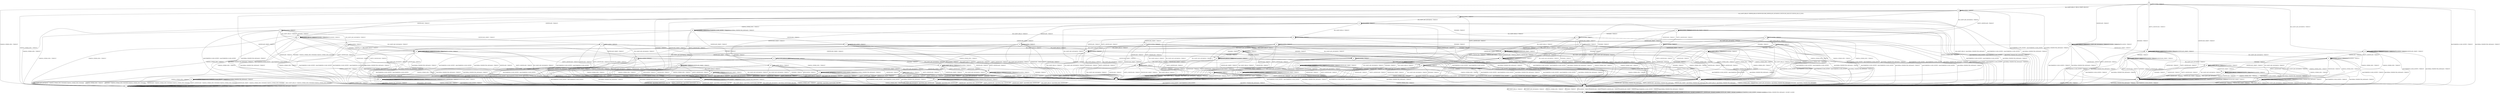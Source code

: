 digraph g {

	s0 [shape="circle" label="s0"];
	s1 [shape="circle" label="s1"];
	s2 [shape="circle" label="s2"];
	s3 [shape="circle" label="s3"];
	s4 [shape="circle" label="s4"];
	s5 [shape="circle" label="s5"];
	s6 [shape="circle" label="s6"];
	s7 [shape="circle" label="s7"];
	s8 [shape="circle" label="s8"];
	s9 [shape="circle" label="s9"];
	s10 [shape="circle" label="s10"];
	s11 [shape="circle" label="s11"];
	s12 [shape="circle" label="s12"];
	s13 [shape="circle" label="s13"];
	s14 [shape="circle" label="s14"];
	s15 [shape="circle" label="s15"];
	s16 [shape="circle" label="s16"];
	s17 [shape="circle" label="s17"];
	s18 [shape="circle" label="s18"];
	s19 [shape="circle" label="s19"];
	s20 [shape="circle" label="s20"];
	s21 [shape="circle" label="s21"];
	s22 [shape="circle" label="s22"];
	s23 [shape="circle" label="s23"];
	s24 [shape="circle" label="s24"];
	s25 [shape="circle" label="s25"];
	s26 [shape="circle" label="s26"];
	s27 [shape="circle" label="s27"];
	s28 [shape="circle" label="s28"];
	s29 [shape="circle" label="s29"];
	s30 [shape="circle" label="s30"];
	s31 [shape="circle" label="s31"];
	s32 [shape="circle" label="s32"];
	s33 [shape="circle" label="s33"];
	s34 [shape="circle" label="s34"];
	s35 [shape="circle" label="s35"];
	s36 [shape="circle" label="s36"];
	s37 [shape="circle" label="s37"];
	s38 [shape="circle" label="s38"];
	s39 [shape="circle" label="s39"];
	s40 [shape="circle" label="s40"];
	s41 [shape="circle" label="s41"];
	s42 [shape="circle" label="s42"];
	s43 [shape="circle" label="s43"];
	s44 [shape="circle" label="s44"];
	s45 [shape="circle" label="s45"];
	s46 [shape="circle" label="s46"];
	s47 [shape="circle" label="s47"];
	s48 [shape="circle" label="s48"];
	s49 [shape="circle" label="s49"];
	s50 [shape="circle" label="s50"];
	s51 [shape="circle" label="s51"];
	s52 [shape="circle" label="s52"];
	s53 [shape="circle" label="s53"];
	s54 [shape="circle" label="s54"];
	s55 [shape="circle" label="s55"];
	s56 [shape="circle" label="s56"];
	s57 [shape="circle" label="s57"];
	s58 [shape="circle" label="s58"];
	s59 [shape="circle" label="s59"];
	s0 -> s2 [label="DH_CLIENT_HELLO / HELLO_VERIFY_REQUEST"];
	s0 -> s38 [label="DH_CLIENT_KEY_EXCHANGE / TIMEOUT"];
	s0 -> s1 [label="CHANGE_CIPHER_SPEC / TIMEOUT"];
	s0 -> s29 [label="FINISHED / TIMEOUT"];
	s0 -> s0 [label="APPLICATION / TIMEOUT"];
	s0 -> s16 [label="CERTIFICATE / TIMEOUT"];
	s0 -> s26 [label="EMPTY_CERTIFICATE / TIMEOUT"];
	s0 -> s29 [label="CERTIFICATE_VERIFY / TIMEOUT"];
	s0 -> s5 [label="Alert(WARNING,CLOSE_NOTIFY) / TIMEOUT"];
	s0 -> s5 [label="Alert(FATAL,UNEXPECTED_MESSAGE) / TIMEOUT"];
	s1 -> s1 [label="DH_CLIENT_HELLO / TIMEOUT"];
	s1 -> s1 [label="DH_CLIENT_KEY_EXCHANGE / TIMEOUT"];
	s1 -> s1 [label="CHANGE_CIPHER_SPEC / TIMEOUT"];
	s1 -> s1 [label="FINISHED / TIMEOUT"];
	s1 -> s1 [label="APPLICATION / TIMEOUT"];
	s1 -> s1 [label="CERTIFICATE / TIMEOUT"];
	s1 -> s1 [label="EMPTY_CERTIFICATE / TIMEOUT"];
	s1 -> s1 [label="CERTIFICATE_VERIFY / TIMEOUT"];
	s1 -> s1 [label="Alert(WARNING,CLOSE_NOTIFY) / TIMEOUT"];
	s1 -> s1 [label="Alert(FATAL,UNEXPECTED_MESSAGE) / TIMEOUT"];
	s2 -> s3 [label="DH_CLIENT_HELLO / SERVER_HELLO,CERTIFICATE,DHE_SERVER_KEY_EXCHANGE,CERTIFICATE_REQUEST,SERVER_HELLO_DONE"];
	s2 -> s12 [label="DH_CLIENT_KEY_EXCHANGE / TIMEOUT"];
	s2 -> s1 [label="CHANGE_CIPHER_SPEC / TIMEOUT"];
	s2 -> s4 [label="FINISHED / TIMEOUT"];
	s2 -> s2 [label="APPLICATION / TIMEOUT"];
	s2 -> s17 [label="CERTIFICATE / TIMEOUT"];
	s2 -> s19 [label="EMPTY_CERTIFICATE / TIMEOUT"];
	s2 -> s4 [label="CERTIFICATE_VERIFY / TIMEOUT"];
	s2 -> s5 [label="Alert(WARNING,CLOSE_NOTIFY) / Alert(WARNING,CLOSE_NOTIFY)"];
	s2 -> s5 [label="Alert(FATAL,UNEXPECTED_MESSAGE) / TIMEOUT"];
	s3 -> s5 [label="DH_CLIENT_HELLO / Alert(FATAL,UNEXPECTED_MESSAGE)"];
	s3 -> s31 [label="DH_CLIENT_KEY_EXCHANGE / TIMEOUT"];
	s3 -> s1 [label="CHANGE_CIPHER_SPEC / TIMEOUT"];
	s3 -> s4 [label="FINISHED / TIMEOUT"];
	s3 -> s3 [label="APPLICATION / TIMEOUT"];
	s3 -> s7 [label="CERTIFICATE / TIMEOUT"];
	s3 -> s11 [label="EMPTY_CERTIFICATE / TIMEOUT"];
	s3 -> s4 [label="CERTIFICATE_VERIFY / TIMEOUT"];
	s3 -> s5 [label="Alert(WARNING,CLOSE_NOTIFY) / Alert(WARNING,CLOSE_NOTIFY)"];
	s3 -> s5 [label="Alert(FATAL,UNEXPECTED_MESSAGE) / TIMEOUT"];
	s4 -> s4 [label="DH_CLIENT_HELLO / TIMEOUT"];
	s4 -> s4 [label="DH_CLIENT_KEY_EXCHANGE / TIMEOUT"];
	s4 -> s1 [label="CHANGE_CIPHER_SPEC / TIMEOUT"];
	s4 -> s4 [label="FINISHED / TIMEOUT"];
	s4 -> s4 [label="APPLICATION / TIMEOUT"];
	s4 -> s4 [label="CERTIFICATE / TIMEOUT"];
	s4 -> s4 [label="EMPTY_CERTIFICATE / TIMEOUT"];
	s4 -> s4 [label="CERTIFICATE_VERIFY / TIMEOUT"];
	s4 -> s5 [label="Alert(WARNING,CLOSE_NOTIFY) / Alert(WARNING,CLOSE_NOTIFY)"];
	s4 -> s5 [label="Alert(FATAL,UNEXPECTED_MESSAGE) / TIMEOUT"];
	s5 -> s6 [label="DH_CLIENT_HELLO / TIMEOUT"];
	s5 -> s6 [label="DH_CLIENT_KEY_EXCHANGE / TIMEOUT"];
	s5 -> s6 [label="CHANGE_CIPHER_SPEC / TIMEOUT"];
	s5 -> s6 [label="FINISHED / TIMEOUT"];
	s5 -> s6 [label="APPLICATION / TIMEOUT"];
	s5 -> s6 [label="CERTIFICATE / TIMEOUT"];
	s5 -> s6 [label="EMPTY_CERTIFICATE / TIMEOUT"];
	s5 -> s6 [label="CERTIFICATE_VERIFY / TIMEOUT"];
	s5 -> s6 [label="Alert(WARNING,CLOSE_NOTIFY) / TIMEOUT"];
	s5 -> s6 [label="Alert(FATAL,UNEXPECTED_MESSAGE) / TIMEOUT"];
	s6 -> s6 [label="DH_CLIENT_HELLO / SOCKET_CLOSED"];
	s6 -> s6 [label="DH_CLIENT_KEY_EXCHANGE / SOCKET_CLOSED"];
	s6 -> s6 [label="CHANGE_CIPHER_SPEC / SOCKET_CLOSED"];
	s6 -> s6 [label="FINISHED / SOCKET_CLOSED"];
	s6 -> s6 [label="APPLICATION / SOCKET_CLOSED"];
	s6 -> s6 [label="CERTIFICATE / SOCKET_CLOSED"];
	s6 -> s6 [label="EMPTY_CERTIFICATE / SOCKET_CLOSED"];
	s6 -> s6 [label="CERTIFICATE_VERIFY / SOCKET_CLOSED"];
	s6 -> s6 [label="Alert(WARNING,CLOSE_NOTIFY) / SOCKET_CLOSED"];
	s6 -> s6 [label="Alert(FATAL,UNEXPECTED_MESSAGE) / SOCKET_CLOSED"];
	s7 -> s17 [label="DH_CLIENT_HELLO / TIMEOUT"];
	s7 -> s8 [label="DH_CLIENT_KEY_EXCHANGE / TIMEOUT"];
	s7 -> s1 [label="CHANGE_CIPHER_SPEC / TIMEOUT"];
	s7 -> s17 [label="FINISHED / TIMEOUT"];
	s7 -> s7 [label="APPLICATION / TIMEOUT"];
	s7 -> s4 [label="CERTIFICATE / TIMEOUT"];
	s7 -> s4 [label="EMPTY_CERTIFICATE / TIMEOUT"];
	s7 -> s20 [label="CERTIFICATE_VERIFY / TIMEOUT"];
	s7 -> s5 [label="Alert(WARNING,CLOSE_NOTIFY) / Alert(WARNING,CLOSE_NOTIFY)"];
	s7 -> s5 [label="Alert(FATAL,UNEXPECTED_MESSAGE) / TIMEOUT"];
	s8 -> s18 [label="DH_CLIENT_HELLO / TIMEOUT"];
	s8 -> s4 [label="DH_CLIENT_KEY_EXCHANGE / TIMEOUT"];
	s8 -> s1 [label="CHANGE_CIPHER_SPEC / TIMEOUT"];
	s8 -> s18 [label="FINISHED / TIMEOUT"];
	s8 -> s8 [label="APPLICATION / TIMEOUT"];
	s8 -> s4 [label="CERTIFICATE / TIMEOUT"];
	s8 -> s4 [label="EMPTY_CERTIFICATE / TIMEOUT"];
	s8 -> s9 [label="CERTIFICATE_VERIFY / TIMEOUT"];
	s8 -> s5 [label="Alert(WARNING,CLOSE_NOTIFY) / Alert(WARNING,CLOSE_NOTIFY)"];
	s8 -> s5 [label="Alert(FATAL,UNEXPECTED_MESSAGE) / TIMEOUT"];
	s9 -> s39 [label="DH_CLIENT_HELLO / TIMEOUT"];
	s9 -> s4 [label="DH_CLIENT_KEY_EXCHANGE / TIMEOUT"];
	s9 -> s10 [label="CHANGE_CIPHER_SPEC / TIMEOUT"];
	s9 -> s25 [label="FINISHED / TIMEOUT"];
	s9 -> s9 [label="APPLICATION / TIMEOUT"];
	s9 -> s4 [label="CERTIFICATE / TIMEOUT"];
	s9 -> s4 [label="EMPTY_CERTIFICATE / TIMEOUT"];
	s9 -> s4 [label="CERTIFICATE_VERIFY / TIMEOUT"];
	s9 -> s5 [label="Alert(WARNING,CLOSE_NOTIFY) / Alert(WARNING,CLOSE_NOTIFY)"];
	s9 -> s5 [label="Alert(FATAL,UNEXPECTED_MESSAGE) / TIMEOUT"];
	s10 -> s4 [label="DH_CLIENT_HELLO / TIMEOUT"];
	s10 -> s4 [label="DH_CLIENT_KEY_EXCHANGE / TIMEOUT"];
	s10 -> s1 [label="CHANGE_CIPHER_SPEC / TIMEOUT"];
	s10 -> s15 [label="FINISHED / CHANGE_CIPHER_SPEC,FINISHED,CHANGE_CIPHER_SPEC,FINISHED"];
	s10 -> s10 [label="APPLICATION / TIMEOUT"];
	s10 -> s4 [label="CERTIFICATE / TIMEOUT"];
	s10 -> s4 [label="EMPTY_CERTIFICATE / TIMEOUT"];
	s10 -> s4 [label="CERTIFICATE_VERIFY / TIMEOUT"];
	s10 -> s10 [label="Alert(WARNING,CLOSE_NOTIFY) / TIMEOUT"];
	s10 -> s10 [label="Alert(FATAL,UNEXPECTED_MESSAGE) / TIMEOUT"];
	s11 -> s11 [label="DH_CLIENT_HELLO / TIMEOUT"];
	s11 -> s48 [label="DH_CLIENT_KEY_EXCHANGE / TIMEOUT"];
	s11 -> s13 [label="CHANGE_CIPHER_SPEC / TIMEOUT"];
	s11 -> s11 [label="FINISHED / TIMEOUT"];
	s11 -> s11 [label="APPLICATION / TIMEOUT"];
	s11 -> s4 [label="CERTIFICATE / TIMEOUT"];
	s11 -> s4 [label="EMPTY_CERTIFICATE / TIMEOUT"];
	s11 -> s11 [label="CERTIFICATE_VERIFY / TIMEOUT"];
	s11 -> s5 [label="Alert(WARNING,CLOSE_NOTIFY) / Alert(WARNING,CLOSE_NOTIFY)"];
	s11 -> s5 [label="Alert(FATAL,UNEXPECTED_MESSAGE) / TIMEOUT"];
	s12 -> s47 [label="DH_CLIENT_HELLO / TIMEOUT"];
	s12 -> s4 [label="DH_CLIENT_KEY_EXCHANGE / TIMEOUT"];
	s12 -> s14 [label="CHANGE_CIPHER_SPEC / TIMEOUT"];
	s12 -> s21 [label="FINISHED / TIMEOUT"];
	s12 -> s12 [label="APPLICATION / TIMEOUT"];
	s12 -> s30 [label="CERTIFICATE / TIMEOUT"];
	s12 -> s30 [label="EMPTY_CERTIFICATE / TIMEOUT"];
	s12 -> s12 [label="CERTIFICATE_VERIFY / TIMEOUT"];
	s12 -> s5 [label="Alert(WARNING,CLOSE_NOTIFY) / Alert(WARNING,CLOSE_NOTIFY)"];
	s12 -> s5 [label="Alert(FATAL,UNEXPECTED_MESSAGE) / TIMEOUT"];
	s13 -> s5 [label="DH_CLIENT_HELLO / Alert(FATAL,BAD_CERTIFICATE)"];
	s13 -> s5 [label="DH_CLIENT_KEY_EXCHANGE / Alert(FATAL,BAD_CERTIFICATE)"];
	s13 -> s1 [label="CHANGE_CIPHER_SPEC / TIMEOUT"];
	s13 -> s5 [label="FINISHED / Alert(FATAL,BAD_CERTIFICATE)"];
	s13 -> s13 [label="APPLICATION / TIMEOUT"];
	s13 -> s5 [label="CERTIFICATE / Alert(FATAL,BAD_CERTIFICATE)"];
	s13 -> s5 [label="EMPTY_CERTIFICATE / Alert(FATAL,BAD_CERTIFICATE)"];
	s13 -> s5 [label="CERTIFICATE_VERIFY / Alert(FATAL,BAD_CERTIFICATE)"];
	s13 -> s13 [label="Alert(WARNING,CLOSE_NOTIFY) / TIMEOUT"];
	s13 -> s13 [label="Alert(FATAL,UNEXPECTED_MESSAGE) / TIMEOUT"];
	s14 -> s5 [label="DH_CLIENT_HELLO / Alert(FATAL,UNEXPECTED_MESSAGE)"];
	s14 -> s5 [label="DH_CLIENT_KEY_EXCHANGE / Alert(FATAL,UNEXPECTED_MESSAGE)"];
	s14 -> s1 [label="CHANGE_CIPHER_SPEC / TIMEOUT"];
	s14 -> s5 [label="FINISHED / Alert(FATAL,UNEXPECTED_MESSAGE)"];
	s14 -> s14 [label="APPLICATION / TIMEOUT"];
	s14 -> s5 [label="CERTIFICATE / Alert(FATAL,UNEXPECTED_MESSAGE)"];
	s14 -> s5 [label="EMPTY_CERTIFICATE / Alert(FATAL,UNEXPECTED_MESSAGE)"];
	s14 -> s5 [label="CERTIFICATE_VERIFY / Alert(FATAL,UNEXPECTED_MESSAGE)"];
	s14 -> s14 [label="Alert(WARNING,CLOSE_NOTIFY) / TIMEOUT"];
	s14 -> s14 [label="Alert(FATAL,UNEXPECTED_MESSAGE) / TIMEOUT"];
	s15 -> s15 [label="DH_CLIENT_HELLO / TIMEOUT"];
	s15 -> s15 [label="DH_CLIENT_KEY_EXCHANGE / TIMEOUT"];
	s15 -> s1 [label="CHANGE_CIPHER_SPEC / TIMEOUT"];
	s15 -> s15 [label="FINISHED / TIMEOUT"];
	s15 -> s5 [label="APPLICATION / APPLICATION"];
	s15 -> s15 [label="CERTIFICATE / TIMEOUT"];
	s15 -> s15 [label="EMPTY_CERTIFICATE / TIMEOUT"];
	s15 -> s15 [label="CERTIFICATE_VERIFY / TIMEOUT"];
	s15 -> s5 [label="Alert(WARNING,CLOSE_NOTIFY) / TIMEOUT"];
	s15 -> s5 [label="Alert(FATAL,UNEXPECTED_MESSAGE) / TIMEOUT"];
	s16 -> s16 [label="DH_CLIENT_HELLO / TIMEOUT"];
	s16 -> s16 [label="DH_CLIENT_KEY_EXCHANGE / TIMEOUT"];
	s16 -> s1 [label="CHANGE_CIPHER_SPEC / TIMEOUT"];
	s16 -> s16 [label="FINISHED / TIMEOUT"];
	s16 -> s16 [label="APPLICATION / TIMEOUT"];
	s16 -> s29 [label="CERTIFICATE / TIMEOUT"];
	s16 -> s29 [label="EMPTY_CERTIFICATE / TIMEOUT"];
	s16 -> s26 [label="CERTIFICATE_VERIFY / TIMEOUT"];
	s16 -> s5 [label="Alert(WARNING,CLOSE_NOTIFY) / TIMEOUT"];
	s16 -> s5 [label="Alert(FATAL,UNEXPECTED_MESSAGE) / TIMEOUT"];
	s17 -> s17 [label="DH_CLIENT_HELLO / TIMEOUT"];
	s17 -> s18 [label="DH_CLIENT_KEY_EXCHANGE / TIMEOUT"];
	s17 -> s1 [label="CHANGE_CIPHER_SPEC / TIMEOUT"];
	s17 -> s17 [label="FINISHED / TIMEOUT"];
	s17 -> s17 [label="APPLICATION / TIMEOUT"];
	s17 -> s4 [label="CERTIFICATE / TIMEOUT"];
	s17 -> s4 [label="EMPTY_CERTIFICATE / TIMEOUT"];
	s17 -> s34 [label="CERTIFICATE_VERIFY / TIMEOUT"];
	s17 -> s5 [label="Alert(WARNING,CLOSE_NOTIFY) / Alert(WARNING,CLOSE_NOTIFY)"];
	s17 -> s5 [label="Alert(FATAL,UNEXPECTED_MESSAGE) / TIMEOUT"];
	s18 -> s18 [label="DH_CLIENT_HELLO / TIMEOUT"];
	s18 -> s4 [label="DH_CLIENT_KEY_EXCHANGE / TIMEOUT"];
	s18 -> s1 [label="CHANGE_CIPHER_SPEC / TIMEOUT"];
	s18 -> s18 [label="FINISHED / TIMEOUT"];
	s18 -> s18 [label="APPLICATION / TIMEOUT"];
	s18 -> s4 [label="CERTIFICATE / TIMEOUT"];
	s18 -> s4 [label="EMPTY_CERTIFICATE / TIMEOUT"];
	s18 -> s41 [label="CERTIFICATE_VERIFY / TIMEOUT"];
	s18 -> s5 [label="Alert(WARNING,CLOSE_NOTIFY) / Alert(WARNING,CLOSE_NOTIFY)"];
	s18 -> s5 [label="Alert(FATAL,UNEXPECTED_MESSAGE) / TIMEOUT"];
	s19 -> s45 [label="DH_CLIENT_HELLO / TIMEOUT"];
	s19 -> s30 [label="DH_CLIENT_KEY_EXCHANGE / TIMEOUT"];
	s19 -> s14 [label="CHANGE_CIPHER_SPEC / TIMEOUT"];
	s19 -> s23 [label="FINISHED / TIMEOUT"];
	s19 -> s19 [label="APPLICATION / TIMEOUT"];
	s19 -> s4 [label="CERTIFICATE / TIMEOUT"];
	s19 -> s4 [label="EMPTY_CERTIFICATE / TIMEOUT"];
	s19 -> s34 [label="CERTIFICATE_VERIFY / TIMEOUT"];
	s19 -> s5 [label="Alert(WARNING,CLOSE_NOTIFY) / Alert(WARNING,CLOSE_NOTIFY)"];
	s19 -> s5 [label="Alert(FATAL,UNEXPECTED_MESSAGE) / TIMEOUT"];
	s20 -> s53 [label="DH_CLIENT_HELLO / TIMEOUT"];
	s20 -> s9 [label="DH_CLIENT_KEY_EXCHANGE / TIMEOUT"];
	s20 -> s14 [label="CHANGE_CIPHER_SPEC / TIMEOUT"];
	s20 -> s24 [label="FINISHED / TIMEOUT"];
	s20 -> s20 [label="APPLICATION / TIMEOUT"];
	s20 -> s4 [label="CERTIFICATE / TIMEOUT"];
	s20 -> s4 [label="EMPTY_CERTIFICATE / TIMEOUT"];
	s20 -> s4 [label="CERTIFICATE_VERIFY / TIMEOUT"];
	s20 -> s5 [label="Alert(WARNING,CLOSE_NOTIFY) / Alert(WARNING,CLOSE_NOTIFY)"];
	s20 -> s5 [label="Alert(FATAL,UNEXPECTED_MESSAGE) / TIMEOUT"];
	s21 -> s35 [label="DH_CLIENT_HELLO / TIMEOUT"];
	s21 -> s4 [label="DH_CLIENT_KEY_EXCHANGE / TIMEOUT"];
	s21 -> s14 [label="CHANGE_CIPHER_SPEC / TIMEOUT"];
	s21 -> s4 [label="FINISHED / TIMEOUT"];
	s21 -> s21 [label="APPLICATION / TIMEOUT"];
	s21 -> s22 [label="CERTIFICATE / TIMEOUT"];
	s21 -> s22 [label="EMPTY_CERTIFICATE / TIMEOUT"];
	s21 -> s59 [label="CERTIFICATE_VERIFY / TIMEOUT"];
	s21 -> s5 [label="Alert(WARNING,CLOSE_NOTIFY) / Alert(WARNING,CLOSE_NOTIFY)"];
	s21 -> s5 [label="Alert(FATAL,UNEXPECTED_MESSAGE) / TIMEOUT"];
	s22 -> s22 [label="DH_CLIENT_HELLO / TIMEOUT"];
	s22 -> s4 [label="DH_CLIENT_KEY_EXCHANGE / TIMEOUT"];
	s22 -> s14 [label="CHANGE_CIPHER_SPEC / TIMEOUT"];
	s22 -> s4 [label="FINISHED / TIMEOUT"];
	s22 -> s22 [label="APPLICATION / TIMEOUT"];
	s22 -> s4 [label="CERTIFICATE / TIMEOUT"];
	s22 -> s4 [label="EMPTY_CERTIFICATE / TIMEOUT"];
	s22 -> s25 [label="CERTIFICATE_VERIFY / TIMEOUT"];
	s22 -> s5 [label="Alert(WARNING,CLOSE_NOTIFY) / Alert(WARNING,CLOSE_NOTIFY)"];
	s22 -> s5 [label="Alert(FATAL,UNEXPECTED_MESSAGE) / TIMEOUT"];
	s23 -> s23 [label="DH_CLIENT_HELLO / TIMEOUT"];
	s23 -> s22 [label="DH_CLIENT_KEY_EXCHANGE / TIMEOUT"];
	s23 -> s14 [label="CHANGE_CIPHER_SPEC / TIMEOUT"];
	s23 -> s4 [label="FINISHED / TIMEOUT"];
	s23 -> s23 [label="APPLICATION / TIMEOUT"];
	s23 -> s4 [label="CERTIFICATE / TIMEOUT"];
	s23 -> s4 [label="EMPTY_CERTIFICATE / TIMEOUT"];
	s23 -> s24 [label="CERTIFICATE_VERIFY / TIMEOUT"];
	s23 -> s5 [label="Alert(WARNING,CLOSE_NOTIFY) / Alert(WARNING,CLOSE_NOTIFY)"];
	s23 -> s5 [label="Alert(FATAL,UNEXPECTED_MESSAGE) / TIMEOUT"];
	s24 -> s24 [label="DH_CLIENT_HELLO / TIMEOUT"];
	s24 -> s25 [label="DH_CLIENT_KEY_EXCHANGE / TIMEOUT"];
	s24 -> s14 [label="CHANGE_CIPHER_SPEC / TIMEOUT"];
	s24 -> s4 [label="FINISHED / TIMEOUT"];
	s24 -> s24 [label="APPLICATION / TIMEOUT"];
	s24 -> s4 [label="CERTIFICATE / TIMEOUT"];
	s24 -> s4 [label="EMPTY_CERTIFICATE / TIMEOUT"];
	s24 -> s4 [label="CERTIFICATE_VERIFY / TIMEOUT"];
	s24 -> s5 [label="Alert(WARNING,CLOSE_NOTIFY) / Alert(WARNING,CLOSE_NOTIFY)"];
	s24 -> s5 [label="Alert(FATAL,UNEXPECTED_MESSAGE) / TIMEOUT"];
	s25 -> s42 [label="DH_CLIENT_HELLO / TIMEOUT"];
	s25 -> s4 [label="DH_CLIENT_KEY_EXCHANGE / TIMEOUT"];
	s25 -> s14 [label="CHANGE_CIPHER_SPEC / TIMEOUT"];
	s25 -> s4 [label="FINISHED / TIMEOUT"];
	s25 -> s25 [label="APPLICATION / TIMEOUT"];
	s25 -> s4 [label="CERTIFICATE / TIMEOUT"];
	s25 -> s4 [label="EMPTY_CERTIFICATE / TIMEOUT"];
	s25 -> s4 [label="CERTIFICATE_VERIFY / TIMEOUT"];
	s25 -> s5 [label="Alert(WARNING,CLOSE_NOTIFY) / Alert(WARNING,CLOSE_NOTIFY)"];
	s25 -> s5 [label="Alert(FATAL,UNEXPECTED_MESSAGE) / TIMEOUT"];
	s26 -> s26 [label="DH_CLIENT_HELLO / TIMEOUT"];
	s26 -> s27 [label="DH_CLIENT_KEY_EXCHANGE / TIMEOUT"];
	s26 -> s28 [label="CHANGE_CIPHER_SPEC / TIMEOUT"];
	s26 -> s57 [label="FINISHED / TIMEOUT"];
	s26 -> s26 [label="APPLICATION / TIMEOUT"];
	s26 -> s29 [label="CERTIFICATE / TIMEOUT"];
	s26 -> s29 [label="EMPTY_CERTIFICATE / TIMEOUT"];
	s26 -> s26 [label="CERTIFICATE_VERIFY / TIMEOUT"];
	s26 -> s5 [label="Alert(WARNING,CLOSE_NOTIFY) / TIMEOUT"];
	s26 -> s5 [label="Alert(FATAL,UNEXPECTED_MESSAGE) / TIMEOUT"];
	s27 -> s27 [label="DH_CLIENT_HELLO / TIMEOUT"];
	s27 -> s29 [label="DH_CLIENT_KEY_EXCHANGE / TIMEOUT"];
	s27 -> s28 [label="CHANGE_CIPHER_SPEC / TIMEOUT"];
	s27 -> s56 [label="FINISHED / TIMEOUT"];
	s27 -> s27 [label="APPLICATION / TIMEOUT"];
	s27 -> s29 [label="CERTIFICATE / TIMEOUT"];
	s27 -> s29 [label="EMPTY_CERTIFICATE / TIMEOUT"];
	s27 -> s52 [label="CERTIFICATE_VERIFY / TIMEOUT"];
	s27 -> s5 [label="Alert(WARNING,CLOSE_NOTIFY) / TIMEOUT"];
	s27 -> s5 [label="Alert(FATAL,UNEXPECTED_MESSAGE) / TIMEOUT"];
	s28 -> s5 [label="DH_CLIENT_HELLO / TIMEOUT"];
	s28 -> s5 [label="DH_CLIENT_KEY_EXCHANGE / TIMEOUT"];
	s28 -> s1 [label="CHANGE_CIPHER_SPEC / TIMEOUT"];
	s28 -> s5 [label="FINISHED / TIMEOUT"];
	s28 -> s28 [label="APPLICATION / TIMEOUT"];
	s28 -> s5 [label="CERTIFICATE / TIMEOUT"];
	s28 -> s5 [label="EMPTY_CERTIFICATE / TIMEOUT"];
	s28 -> s5 [label="CERTIFICATE_VERIFY / TIMEOUT"];
	s28 -> s28 [label="Alert(WARNING,CLOSE_NOTIFY) / TIMEOUT"];
	s28 -> s28 [label="Alert(FATAL,UNEXPECTED_MESSAGE) / TIMEOUT"];
	s29 -> s29 [label="DH_CLIENT_HELLO / TIMEOUT"];
	s29 -> s29 [label="DH_CLIENT_KEY_EXCHANGE / TIMEOUT"];
	s29 -> s1 [label="CHANGE_CIPHER_SPEC / TIMEOUT"];
	s29 -> s29 [label="FINISHED / TIMEOUT"];
	s29 -> s29 [label="APPLICATION / TIMEOUT"];
	s29 -> s29 [label="CERTIFICATE / TIMEOUT"];
	s29 -> s29 [label="EMPTY_CERTIFICATE / TIMEOUT"];
	s29 -> s29 [label="CERTIFICATE_VERIFY / TIMEOUT"];
	s29 -> s5 [label="Alert(WARNING,CLOSE_NOTIFY) / TIMEOUT"];
	s29 -> s5 [label="Alert(FATAL,UNEXPECTED_MESSAGE) / TIMEOUT"];
	s30 -> s40 [label="DH_CLIENT_HELLO / TIMEOUT"];
	s30 -> s4 [label="DH_CLIENT_KEY_EXCHANGE / TIMEOUT"];
	s30 -> s14 [label="CHANGE_CIPHER_SPEC / TIMEOUT"];
	s30 -> s22 [label="FINISHED / TIMEOUT"];
	s30 -> s30 [label="APPLICATION / TIMEOUT"];
	s30 -> s4 [label="CERTIFICATE / TIMEOUT"];
	s30 -> s4 [label="EMPTY_CERTIFICATE / TIMEOUT"];
	s30 -> s41 [label="CERTIFICATE_VERIFY / TIMEOUT"];
	s30 -> s5 [label="Alert(WARNING,CLOSE_NOTIFY) / Alert(WARNING,CLOSE_NOTIFY)"];
	s30 -> s5 [label="Alert(FATAL,UNEXPECTED_MESSAGE) / TIMEOUT"];
	s31 -> s47 [label="DH_CLIENT_HELLO / TIMEOUT"];
	s31 -> s4 [label="DH_CLIENT_KEY_EXCHANGE / TIMEOUT"];
	s31 -> s36 [label="CHANGE_CIPHER_SPEC / TIMEOUT"];
	s31 -> s21 [label="FINISHED / TIMEOUT"];
	s31 -> s31 [label="APPLICATION / TIMEOUT"];
	s31 -> s44 [label="CERTIFICATE / TIMEOUT"];
	s31 -> s48 [label="EMPTY_CERTIFICATE / TIMEOUT"];
	s31 -> s32 [label="CERTIFICATE_VERIFY / TIMEOUT"];
	s31 -> s5 [label="Alert(WARNING,CLOSE_NOTIFY) / Alert(WARNING,CLOSE_NOTIFY)"];
	s31 -> s5 [label="Alert(FATAL,UNEXPECTED_MESSAGE) / TIMEOUT"];
	s32 -> s32 [label="DH_CLIENT_HELLO / TIMEOUT"];
	s32 -> s4 [label="DH_CLIENT_KEY_EXCHANGE / TIMEOUT"];
	s32 -> s33 [label="CHANGE_CIPHER_SPEC / TIMEOUT"];
	s32 -> s49 [label="FINISHED / TIMEOUT"];
	s32 -> s32 [label="APPLICATION / TIMEOUT"];
	s32 -> s43 [label="CERTIFICATE / TIMEOUT"];
	s32 -> s43 [label="EMPTY_CERTIFICATE / TIMEOUT"];
	s32 -> s4 [label="CERTIFICATE_VERIFY / TIMEOUT"];
	s32 -> s5 [label="Alert(WARNING,CLOSE_NOTIFY) / Alert(WARNING,CLOSE_NOTIFY)"];
	s32 -> s5 [label="Alert(FATAL,UNEXPECTED_MESSAGE) / TIMEOUT"];
	s33 -> s5 [label="DH_CLIENT_HELLO / Alert(FATAL,HANDSHAKE_FAILURE)"];
	s33 -> s5 [label="DH_CLIENT_KEY_EXCHANGE / Alert(FATAL,HANDSHAKE_FAILURE)"];
	s33 -> s1 [label="CHANGE_CIPHER_SPEC / TIMEOUT"];
	s33 -> s5 [label="FINISHED / Alert(FATAL,HANDSHAKE_FAILURE)"];
	s33 -> s33 [label="APPLICATION / TIMEOUT"];
	s33 -> s5 [label="CERTIFICATE / Alert(FATAL,HANDSHAKE_FAILURE)"];
	s33 -> s5 [label="EMPTY_CERTIFICATE / Alert(FATAL,HANDSHAKE_FAILURE)"];
	s33 -> s5 [label="CERTIFICATE_VERIFY / Alert(FATAL,HANDSHAKE_FAILURE)"];
	s33 -> s33 [label="Alert(WARNING,CLOSE_NOTIFY) / TIMEOUT"];
	s33 -> s33 [label="Alert(FATAL,UNEXPECTED_MESSAGE) / TIMEOUT"];
	s34 -> s53 [label="DH_CLIENT_HELLO / TIMEOUT"];
	s34 -> s41 [label="DH_CLIENT_KEY_EXCHANGE / TIMEOUT"];
	s34 -> s14 [label="CHANGE_CIPHER_SPEC / TIMEOUT"];
	s34 -> s24 [label="FINISHED / TIMEOUT"];
	s34 -> s34 [label="APPLICATION / TIMEOUT"];
	s34 -> s4 [label="CERTIFICATE / TIMEOUT"];
	s34 -> s4 [label="EMPTY_CERTIFICATE / TIMEOUT"];
	s34 -> s4 [label="CERTIFICATE_VERIFY / TIMEOUT"];
	s34 -> s5 [label="Alert(WARNING,CLOSE_NOTIFY) / Alert(WARNING,CLOSE_NOTIFY)"];
	s34 -> s5 [label="Alert(FATAL,UNEXPECTED_MESSAGE) / TIMEOUT"];
	s35 -> s4 [label="DH_CLIENT_HELLO / TIMEOUT"];
	s35 -> s4 [label="DH_CLIENT_KEY_EXCHANGE / TIMEOUT"];
	s35 -> s14 [label="CHANGE_CIPHER_SPEC / TIMEOUT"];
	s35 -> s4 [label="FINISHED / TIMEOUT"];
	s35 -> s35 [label="APPLICATION / TIMEOUT"];
	s35 -> s22 [label="CERTIFICATE / TIMEOUT"];
	s35 -> s22 [label="EMPTY_CERTIFICATE / TIMEOUT"];
	s35 -> s35 [label="CERTIFICATE_VERIFY / TIMEOUT"];
	s35 -> s5 [label="Alert(WARNING,CLOSE_NOTIFY) / Alert(WARNING,CLOSE_NOTIFY)"];
	s35 -> s5 [label="Alert(FATAL,UNEXPECTED_MESSAGE) / TIMEOUT"];
	s36 -> s47 [label="DH_CLIENT_HELLO / TIMEOUT"];
	s36 -> s4 [label="DH_CLIENT_KEY_EXCHANGE / TIMEOUT"];
	s36 -> s1 [label="CHANGE_CIPHER_SPEC / TIMEOUT"];
	s36 -> s15 [label="FINISHED / CHANGE_CIPHER_SPEC,FINISHED,CHANGE_CIPHER_SPEC,FINISHED"];
	s36 -> s36 [label="APPLICATION / TIMEOUT"];
	s36 -> s37 [label="CERTIFICATE / TIMEOUT"];
	s36 -> s46 [label="EMPTY_CERTIFICATE / TIMEOUT"];
	s36 -> s32 [label="CERTIFICATE_VERIFY / TIMEOUT"];
	s36 -> s36 [label="Alert(WARNING,CLOSE_NOTIFY) / TIMEOUT"];
	s36 -> s36 [label="Alert(FATAL,UNEXPECTED_MESSAGE) / TIMEOUT"];
	s37 -> s40 [label="DH_CLIENT_HELLO / TIMEOUT"];
	s37 -> s4 [label="DH_CLIENT_KEY_EXCHANGE / TIMEOUT"];
	s37 -> s14 [label="CHANGE_CIPHER_SPEC / TIMEOUT"];
	s37 -> s50 [label="FINISHED / TIMEOUT"];
	s37 -> s4 [label="APPLICATION / TIMEOUT"];
	s37 -> s4 [label="CERTIFICATE / TIMEOUT"];
	s37 -> s4 [label="EMPTY_CERTIFICATE / TIMEOUT"];
	s37 -> s37 [label="CERTIFICATE_VERIFY / TIMEOUT"];
	s37 -> s5 [label="Alert(WARNING,CLOSE_NOTIFY) / Alert(WARNING,CLOSE_NOTIFY)"];
	s37 -> s5 [label="Alert(FATAL,UNEXPECTED_MESSAGE) / TIMEOUT"];
	s38 -> s38 [label="DH_CLIENT_HELLO / TIMEOUT"];
	s38 -> s29 [label="DH_CLIENT_KEY_EXCHANGE / TIMEOUT"];
	s38 -> s28 [label="CHANGE_CIPHER_SPEC / TIMEOUT"];
	s38 -> s38 [label="FINISHED / TIMEOUT"];
	s38 -> s38 [label="APPLICATION / TIMEOUT"];
	s38 -> s27 [label="CERTIFICATE / TIMEOUT"];
	s38 -> s27 [label="EMPTY_CERTIFICATE / TIMEOUT"];
	s38 -> s38 [label="CERTIFICATE_VERIFY / TIMEOUT"];
	s38 -> s5 [label="Alert(WARNING,CLOSE_NOTIFY) / TIMEOUT"];
	s38 -> s5 [label="Alert(FATAL,UNEXPECTED_MESSAGE) / TIMEOUT"];
	s39 -> s4 [label="DH_CLIENT_HELLO / TIMEOUT"];
	s39 -> s4 [label="DH_CLIENT_KEY_EXCHANGE / TIMEOUT"];
	s39 -> s14 [label="CHANGE_CIPHER_SPEC / TIMEOUT"];
	s39 -> s42 [label="FINISHED / TIMEOUT"];
	s39 -> s39 [label="APPLICATION / TIMEOUT"];
	s39 -> s4 [label="CERTIFICATE / TIMEOUT"];
	s39 -> s4 [label="EMPTY_CERTIFICATE / TIMEOUT"];
	s39 -> s4 [label="CERTIFICATE_VERIFY / TIMEOUT"];
	s39 -> s5 [label="Alert(WARNING,CLOSE_NOTIFY) / Alert(WARNING,CLOSE_NOTIFY)"];
	s39 -> s5 [label="Alert(FATAL,UNEXPECTED_MESSAGE) / TIMEOUT"];
	s40 -> s4 [label="DH_CLIENT_HELLO / TIMEOUT"];
	s40 -> s4 [label="DH_CLIENT_KEY_EXCHANGE / TIMEOUT"];
	s40 -> s14 [label="CHANGE_CIPHER_SPEC / TIMEOUT"];
	s40 -> s22 [label="FINISHED / TIMEOUT"];
	s40 -> s40 [label="APPLICATION / TIMEOUT"];
	s40 -> s4 [label="CERTIFICATE / TIMEOUT"];
	s40 -> s4 [label="EMPTY_CERTIFICATE / TIMEOUT"];
	s40 -> s39 [label="CERTIFICATE_VERIFY / TIMEOUT"];
	s40 -> s5 [label="Alert(WARNING,CLOSE_NOTIFY) / Alert(WARNING,CLOSE_NOTIFY)"];
	s40 -> s5 [label="Alert(FATAL,UNEXPECTED_MESSAGE) / TIMEOUT"];
	s41 -> s39 [label="DH_CLIENT_HELLO / TIMEOUT"];
	s41 -> s4 [label="DH_CLIENT_KEY_EXCHANGE / TIMEOUT"];
	s41 -> s14 [label="CHANGE_CIPHER_SPEC / TIMEOUT"];
	s41 -> s25 [label="FINISHED / TIMEOUT"];
	s41 -> s41 [label="APPLICATION / TIMEOUT"];
	s41 -> s4 [label="CERTIFICATE / TIMEOUT"];
	s41 -> s4 [label="EMPTY_CERTIFICATE / TIMEOUT"];
	s41 -> s4 [label="CERTIFICATE_VERIFY / TIMEOUT"];
	s41 -> s5 [label="Alert(WARNING,CLOSE_NOTIFY) / Alert(WARNING,CLOSE_NOTIFY)"];
	s41 -> s5 [label="Alert(FATAL,UNEXPECTED_MESSAGE) / TIMEOUT"];
	s42 -> s4 [label="DH_CLIENT_HELLO / TIMEOUT"];
	s42 -> s4 [label="DH_CLIENT_KEY_EXCHANGE / TIMEOUT"];
	s42 -> s14 [label="CHANGE_CIPHER_SPEC / TIMEOUT"];
	s42 -> s4 [label="FINISHED / TIMEOUT"];
	s42 -> s42 [label="APPLICATION / TIMEOUT"];
	s42 -> s4 [label="CERTIFICATE / TIMEOUT"];
	s42 -> s4 [label="EMPTY_CERTIFICATE / TIMEOUT"];
	s42 -> s4 [label="CERTIFICATE_VERIFY / TIMEOUT"];
	s42 -> s5 [label="Alert(WARNING,CLOSE_NOTIFY) / Alert(WARNING,CLOSE_NOTIFY)"];
	s42 -> s5 [label="Alert(FATAL,UNEXPECTED_MESSAGE) / TIMEOUT"];
	s43 -> s43 [label="DH_CLIENT_HELLO / TIMEOUT"];
	s43 -> s4 [label="DH_CLIENT_KEY_EXCHANGE / TIMEOUT"];
	s43 -> s33 [label="CHANGE_CIPHER_SPEC / TIMEOUT"];
	s43 -> s43 [label="FINISHED / TIMEOUT"];
	s43 -> s43 [label="APPLICATION / TIMEOUT"];
	s43 -> s4 [label="CERTIFICATE / TIMEOUT"];
	s43 -> s4 [label="EMPTY_CERTIFICATE / TIMEOUT"];
	s43 -> s4 [label="CERTIFICATE_VERIFY / TIMEOUT"];
	s43 -> s5 [label="Alert(WARNING,CLOSE_NOTIFY) / Alert(WARNING,CLOSE_NOTIFY)"];
	s43 -> s5 [label="Alert(FATAL,UNEXPECTED_MESSAGE) / TIMEOUT"];
	s44 -> s40 [label="DH_CLIENT_HELLO / TIMEOUT"];
	s44 -> s4 [label="DH_CLIENT_KEY_EXCHANGE / TIMEOUT"];
	s44 -> s10 [label="CHANGE_CIPHER_SPEC / TIMEOUT"];
	s44 -> s22 [label="FINISHED / TIMEOUT"];
	s44 -> s44 [label="APPLICATION / TIMEOUT"];
	s44 -> s4 [label="CERTIFICATE / TIMEOUT"];
	s44 -> s4 [label="EMPTY_CERTIFICATE / TIMEOUT"];
	s44 -> s9 [label="CERTIFICATE_VERIFY / TIMEOUT"];
	s44 -> s5 [label="Alert(WARNING,CLOSE_NOTIFY) / Alert(WARNING,CLOSE_NOTIFY)"];
	s44 -> s5 [label="Alert(FATAL,UNEXPECTED_MESSAGE) / TIMEOUT"];
	s45 -> s4 [label="DH_CLIENT_HELLO / TIMEOUT"];
	s45 -> s40 [label="DH_CLIENT_KEY_EXCHANGE / TIMEOUT"];
	s45 -> s14 [label="CHANGE_CIPHER_SPEC / TIMEOUT"];
	s45 -> s23 [label="FINISHED / TIMEOUT"];
	s45 -> s45 [label="APPLICATION / TIMEOUT"];
	s45 -> s4 [label="CERTIFICATE / TIMEOUT"];
	s45 -> s4 [label="EMPTY_CERTIFICATE / TIMEOUT"];
	s45 -> s53 [label="CERTIFICATE_VERIFY / TIMEOUT"];
	s45 -> s5 [label="Alert(WARNING,CLOSE_NOTIFY) / Alert(WARNING,CLOSE_NOTIFY)"];
	s45 -> s5 [label="Alert(FATAL,UNEXPECTED_MESSAGE) / TIMEOUT"];
	s46 -> s54 [label="DH_CLIENT_HELLO / TIMEOUT"];
	s46 -> s4 [label="DH_CLIENT_KEY_EXCHANGE / TIMEOUT"];
	s46 -> s13 [label="CHANGE_CIPHER_SPEC / TIMEOUT"];
	s46 -> s46 [label="FINISHED / TIMEOUT"];
	s46 -> s4 [label="APPLICATION / TIMEOUT"];
	s46 -> s4 [label="CERTIFICATE / TIMEOUT"];
	s46 -> s4 [label="EMPTY_CERTIFICATE / TIMEOUT"];
	s46 -> s46 [label="CERTIFICATE_VERIFY / TIMEOUT"];
	s46 -> s5 [label="Alert(WARNING,CLOSE_NOTIFY) / Alert(WARNING,CLOSE_NOTIFY)"];
	s46 -> s5 [label="Alert(FATAL,UNEXPECTED_MESSAGE) / TIMEOUT"];
	s47 -> s4 [label="DH_CLIENT_HELLO / TIMEOUT"];
	s47 -> s4 [label="DH_CLIENT_KEY_EXCHANGE / TIMEOUT"];
	s47 -> s14 [label="CHANGE_CIPHER_SPEC / TIMEOUT"];
	s47 -> s35 [label="FINISHED / TIMEOUT"];
	s47 -> s47 [label="APPLICATION / TIMEOUT"];
	s47 -> s40 [label="CERTIFICATE / TIMEOUT"];
	s47 -> s40 [label="EMPTY_CERTIFICATE / TIMEOUT"];
	s47 -> s58 [label="CERTIFICATE_VERIFY / TIMEOUT"];
	s47 -> s5 [label="Alert(WARNING,CLOSE_NOTIFY) / Alert(WARNING,CLOSE_NOTIFY)"];
	s47 -> s5 [label="Alert(FATAL,UNEXPECTED_MESSAGE) / TIMEOUT"];
	s48 -> s48 [label="DH_CLIENT_HELLO / TIMEOUT"];
	s48 -> s4 [label="DH_CLIENT_KEY_EXCHANGE / TIMEOUT"];
	s48 -> s13 [label="CHANGE_CIPHER_SPEC / TIMEOUT"];
	s48 -> s48 [label="FINISHED / TIMEOUT"];
	s48 -> s48 [label="APPLICATION / TIMEOUT"];
	s48 -> s4 [label="CERTIFICATE / TIMEOUT"];
	s48 -> s4 [label="EMPTY_CERTIFICATE / TIMEOUT"];
	s48 -> s48 [label="CERTIFICATE_VERIFY / TIMEOUT"];
	s48 -> s5 [label="Alert(WARNING,CLOSE_NOTIFY) / Alert(WARNING,CLOSE_NOTIFY)"];
	s48 -> s5 [label="Alert(FATAL,UNEXPECTED_MESSAGE) / TIMEOUT"];
	s49 -> s49 [label="DH_CLIENT_HELLO / TIMEOUT"];
	s49 -> s4 [label="DH_CLIENT_KEY_EXCHANGE / TIMEOUT"];
	s49 -> s33 [label="CHANGE_CIPHER_SPEC / TIMEOUT"];
	s49 -> s4 [label="FINISHED / TIMEOUT"];
	s49 -> s49 [label="APPLICATION / TIMEOUT"];
	s49 -> s43 [label="CERTIFICATE / TIMEOUT"];
	s49 -> s43 [label="EMPTY_CERTIFICATE / TIMEOUT"];
	s49 -> s4 [label="CERTIFICATE_VERIFY / TIMEOUT"];
	s49 -> s5 [label="Alert(WARNING,CLOSE_NOTIFY) / Alert(WARNING,CLOSE_NOTIFY)"];
	s49 -> s5 [label="Alert(FATAL,UNEXPECTED_MESSAGE) / TIMEOUT"];
	s50 -> s50 [label="DH_CLIENT_HELLO / TIMEOUT"];
	s50 -> s4 [label="DH_CLIENT_KEY_EXCHANGE / TIMEOUT"];
	s50 -> s51 [label="CHANGE_CIPHER_SPEC / TIMEOUT"];
	s50 -> s4 [label="FINISHED / TIMEOUT"];
	s50 -> s4 [label="APPLICATION / TIMEOUT"];
	s50 -> s4 [label="CERTIFICATE / TIMEOUT"];
	s50 -> s4 [label="EMPTY_CERTIFICATE / TIMEOUT"];
	s50 -> s55 [label="CERTIFICATE_VERIFY / TIMEOUT"];
	s50 -> s5 [label="Alert(WARNING,CLOSE_NOTIFY) / Alert(WARNING,CLOSE_NOTIFY)"];
	s50 -> s5 [label="Alert(FATAL,UNEXPECTED_MESSAGE) / TIMEOUT"];
	s51 -> s1 [label="DH_CLIENT_HELLO / CHANGE_CIPHER_SPEC,FINISHED,CHANGE_CIPHER_SPEC,FINISHED"];
	s51 -> s1 [label="DH_CLIENT_KEY_EXCHANGE / CHANGE_CIPHER_SPEC,FINISHED,CHANGE_CIPHER_SPEC,FINISHED"];
	s51 -> s1 [label="CHANGE_CIPHER_SPEC / TIMEOUT"];
	s51 -> s1 [label="FINISHED / CHANGE_CIPHER_SPEC,FINISHED,CHANGE_CIPHER_SPEC,FINISHED"];
	s51 -> s51 [label="APPLICATION / TIMEOUT"];
	s51 -> s1 [label="CERTIFICATE / CHANGE_CIPHER_SPEC,FINISHED,CHANGE_CIPHER_SPEC,FINISHED"];
	s51 -> s1 [label="EMPTY_CERTIFICATE / CHANGE_CIPHER_SPEC,FINISHED,CHANGE_CIPHER_SPEC,FINISHED"];
	s51 -> s1 [label="CERTIFICATE_VERIFY / CHANGE_CIPHER_SPEC,FINISHED,CHANGE_CIPHER_SPEC,FINISHED"];
	s51 -> s51 [label="Alert(WARNING,CLOSE_NOTIFY) / TIMEOUT"];
	s51 -> s51 [label="Alert(FATAL,UNEXPECTED_MESSAGE) / TIMEOUT"];
	s52 -> s52 [label="DH_CLIENT_HELLO / TIMEOUT"];
	s52 -> s29 [label="DH_CLIENT_KEY_EXCHANGE / TIMEOUT"];
	s52 -> s28 [label="CHANGE_CIPHER_SPEC / TIMEOUT"];
	s52 -> s52 [label="FINISHED / TIMEOUT"];
	s52 -> s52 [label="APPLICATION / TIMEOUT"];
	s52 -> s29 [label="CERTIFICATE / TIMEOUT"];
	s52 -> s29 [label="EMPTY_CERTIFICATE / TIMEOUT"];
	s52 -> s29 [label="CERTIFICATE_VERIFY / TIMEOUT"];
	s52 -> s5 [label="Alert(WARNING,CLOSE_NOTIFY) / TIMEOUT"];
	s52 -> s5 [label="Alert(FATAL,UNEXPECTED_MESSAGE) / TIMEOUT"];
	s53 -> s4 [label="DH_CLIENT_HELLO / TIMEOUT"];
	s53 -> s39 [label="DH_CLIENT_KEY_EXCHANGE / TIMEOUT"];
	s53 -> s14 [label="CHANGE_CIPHER_SPEC / TIMEOUT"];
	s53 -> s24 [label="FINISHED / TIMEOUT"];
	s53 -> s53 [label="APPLICATION / TIMEOUT"];
	s53 -> s4 [label="CERTIFICATE / TIMEOUT"];
	s53 -> s4 [label="EMPTY_CERTIFICATE / TIMEOUT"];
	s53 -> s4 [label="CERTIFICATE_VERIFY / TIMEOUT"];
	s53 -> s5 [label="Alert(WARNING,CLOSE_NOTIFY) / Alert(WARNING,CLOSE_NOTIFY)"];
	s53 -> s5 [label="Alert(FATAL,UNEXPECTED_MESSAGE) / TIMEOUT"];
	s54 -> s4 [label="DH_CLIENT_HELLO / TIMEOUT"];
	s54 -> s4 [label="DH_CLIENT_KEY_EXCHANGE / TIMEOUT"];
	s54 -> s13 [label="CHANGE_CIPHER_SPEC / TIMEOUT"];
	s54 -> s54 [label="FINISHED / TIMEOUT"];
	s54 -> s4 [label="APPLICATION / TIMEOUT"];
	s54 -> s4 [label="CERTIFICATE / TIMEOUT"];
	s54 -> s4 [label="EMPTY_CERTIFICATE / TIMEOUT"];
	s54 -> s54 [label="CERTIFICATE_VERIFY / TIMEOUT"];
	s54 -> s5 [label="Alert(WARNING,CLOSE_NOTIFY) / Alert(WARNING,CLOSE_NOTIFY)"];
	s54 -> s5 [label="Alert(FATAL,UNEXPECTED_MESSAGE) / TIMEOUT"];
	s55 -> s55 [label="DH_CLIENT_HELLO / TIMEOUT"];
	s55 -> s4 [label="DH_CLIENT_KEY_EXCHANGE / TIMEOUT"];
	s55 -> s51 [label="CHANGE_CIPHER_SPEC / TIMEOUT"];
	s55 -> s4 [label="FINISHED / TIMEOUT"];
	s55 -> s4 [label="APPLICATION / TIMEOUT"];
	s55 -> s4 [label="CERTIFICATE / TIMEOUT"];
	s55 -> s4 [label="EMPTY_CERTIFICATE / TIMEOUT"];
	s55 -> s4 [label="CERTIFICATE_VERIFY / TIMEOUT"];
	s55 -> s5 [label="Alert(WARNING,CLOSE_NOTIFY) / Alert(WARNING,CLOSE_NOTIFY)"];
	s55 -> s5 [label="Alert(FATAL,UNEXPECTED_MESSAGE) / TIMEOUT"];
	s56 -> s56 [label="DH_CLIENT_HELLO / TIMEOUT"];
	s56 -> s29 [label="DH_CLIENT_KEY_EXCHANGE / TIMEOUT"];
	s56 -> s28 [label="CHANGE_CIPHER_SPEC / TIMEOUT"];
	s56 -> s29 [label="FINISHED / TIMEOUT"];
	s56 -> s56 [label="APPLICATION / TIMEOUT"];
	s56 -> s29 [label="CERTIFICATE / TIMEOUT"];
	s56 -> s29 [label="EMPTY_CERTIFICATE / TIMEOUT"];
	s56 -> s52 [label="CERTIFICATE_VERIFY / TIMEOUT"];
	s56 -> s5 [label="Alert(WARNING,CLOSE_NOTIFY) / TIMEOUT"];
	s56 -> s5 [label="Alert(FATAL,UNEXPECTED_MESSAGE) / TIMEOUT"];
	s57 -> s57 [label="DH_CLIENT_HELLO / TIMEOUT"];
	s57 -> s56 [label="DH_CLIENT_KEY_EXCHANGE / TIMEOUT"];
	s57 -> s28 [label="CHANGE_CIPHER_SPEC / TIMEOUT"];
	s57 -> s29 [label="FINISHED / TIMEOUT"];
	s57 -> s57 [label="APPLICATION / TIMEOUT"];
	s57 -> s29 [label="CERTIFICATE / TIMEOUT"];
	s57 -> s29 [label="EMPTY_CERTIFICATE / TIMEOUT"];
	s57 -> s57 [label="CERTIFICATE_VERIFY / TIMEOUT"];
	s57 -> s5 [label="Alert(WARNING,CLOSE_NOTIFY) / TIMEOUT"];
	s57 -> s5 [label="Alert(FATAL,UNEXPECTED_MESSAGE) / TIMEOUT"];
	s58 -> s4 [label="DH_CLIENT_HELLO / TIMEOUT"];
	s58 -> s4 [label="DH_CLIENT_KEY_EXCHANGE / TIMEOUT"];
	s58 -> s14 [label="CHANGE_CIPHER_SPEC / TIMEOUT"];
	s58 -> s35 [label="FINISHED / TIMEOUT"];
	s58 -> s58 [label="APPLICATION / TIMEOUT"];
	s58 -> s39 [label="CERTIFICATE / TIMEOUT"];
	s58 -> s39 [label="EMPTY_CERTIFICATE / TIMEOUT"];
	s58 -> s4 [label="CERTIFICATE_VERIFY / TIMEOUT"];
	s58 -> s5 [label="Alert(WARNING,CLOSE_NOTIFY) / Alert(WARNING,CLOSE_NOTIFY)"];
	s58 -> s5 [label="Alert(FATAL,UNEXPECTED_MESSAGE) / TIMEOUT"];
	s59 -> s35 [label="DH_CLIENT_HELLO / TIMEOUT"];
	s59 -> s4 [label="DH_CLIENT_KEY_EXCHANGE / TIMEOUT"];
	s59 -> s14 [label="CHANGE_CIPHER_SPEC / TIMEOUT"];
	s59 -> s4 [label="FINISHED / TIMEOUT"];
	s59 -> s59 [label="APPLICATION / TIMEOUT"];
	s59 -> s25 [label="CERTIFICATE / TIMEOUT"];
	s59 -> s25 [label="EMPTY_CERTIFICATE / TIMEOUT"];
	s59 -> s4 [label="CERTIFICATE_VERIFY / TIMEOUT"];
	s59 -> s5 [label="Alert(WARNING,CLOSE_NOTIFY) / Alert(WARNING,CLOSE_NOTIFY)"];
	s59 -> s5 [label="Alert(FATAL,UNEXPECTED_MESSAGE) / TIMEOUT"];

__start0 [label="" shape="none" width="0" height="0"];
__start0 -> s0;

}
